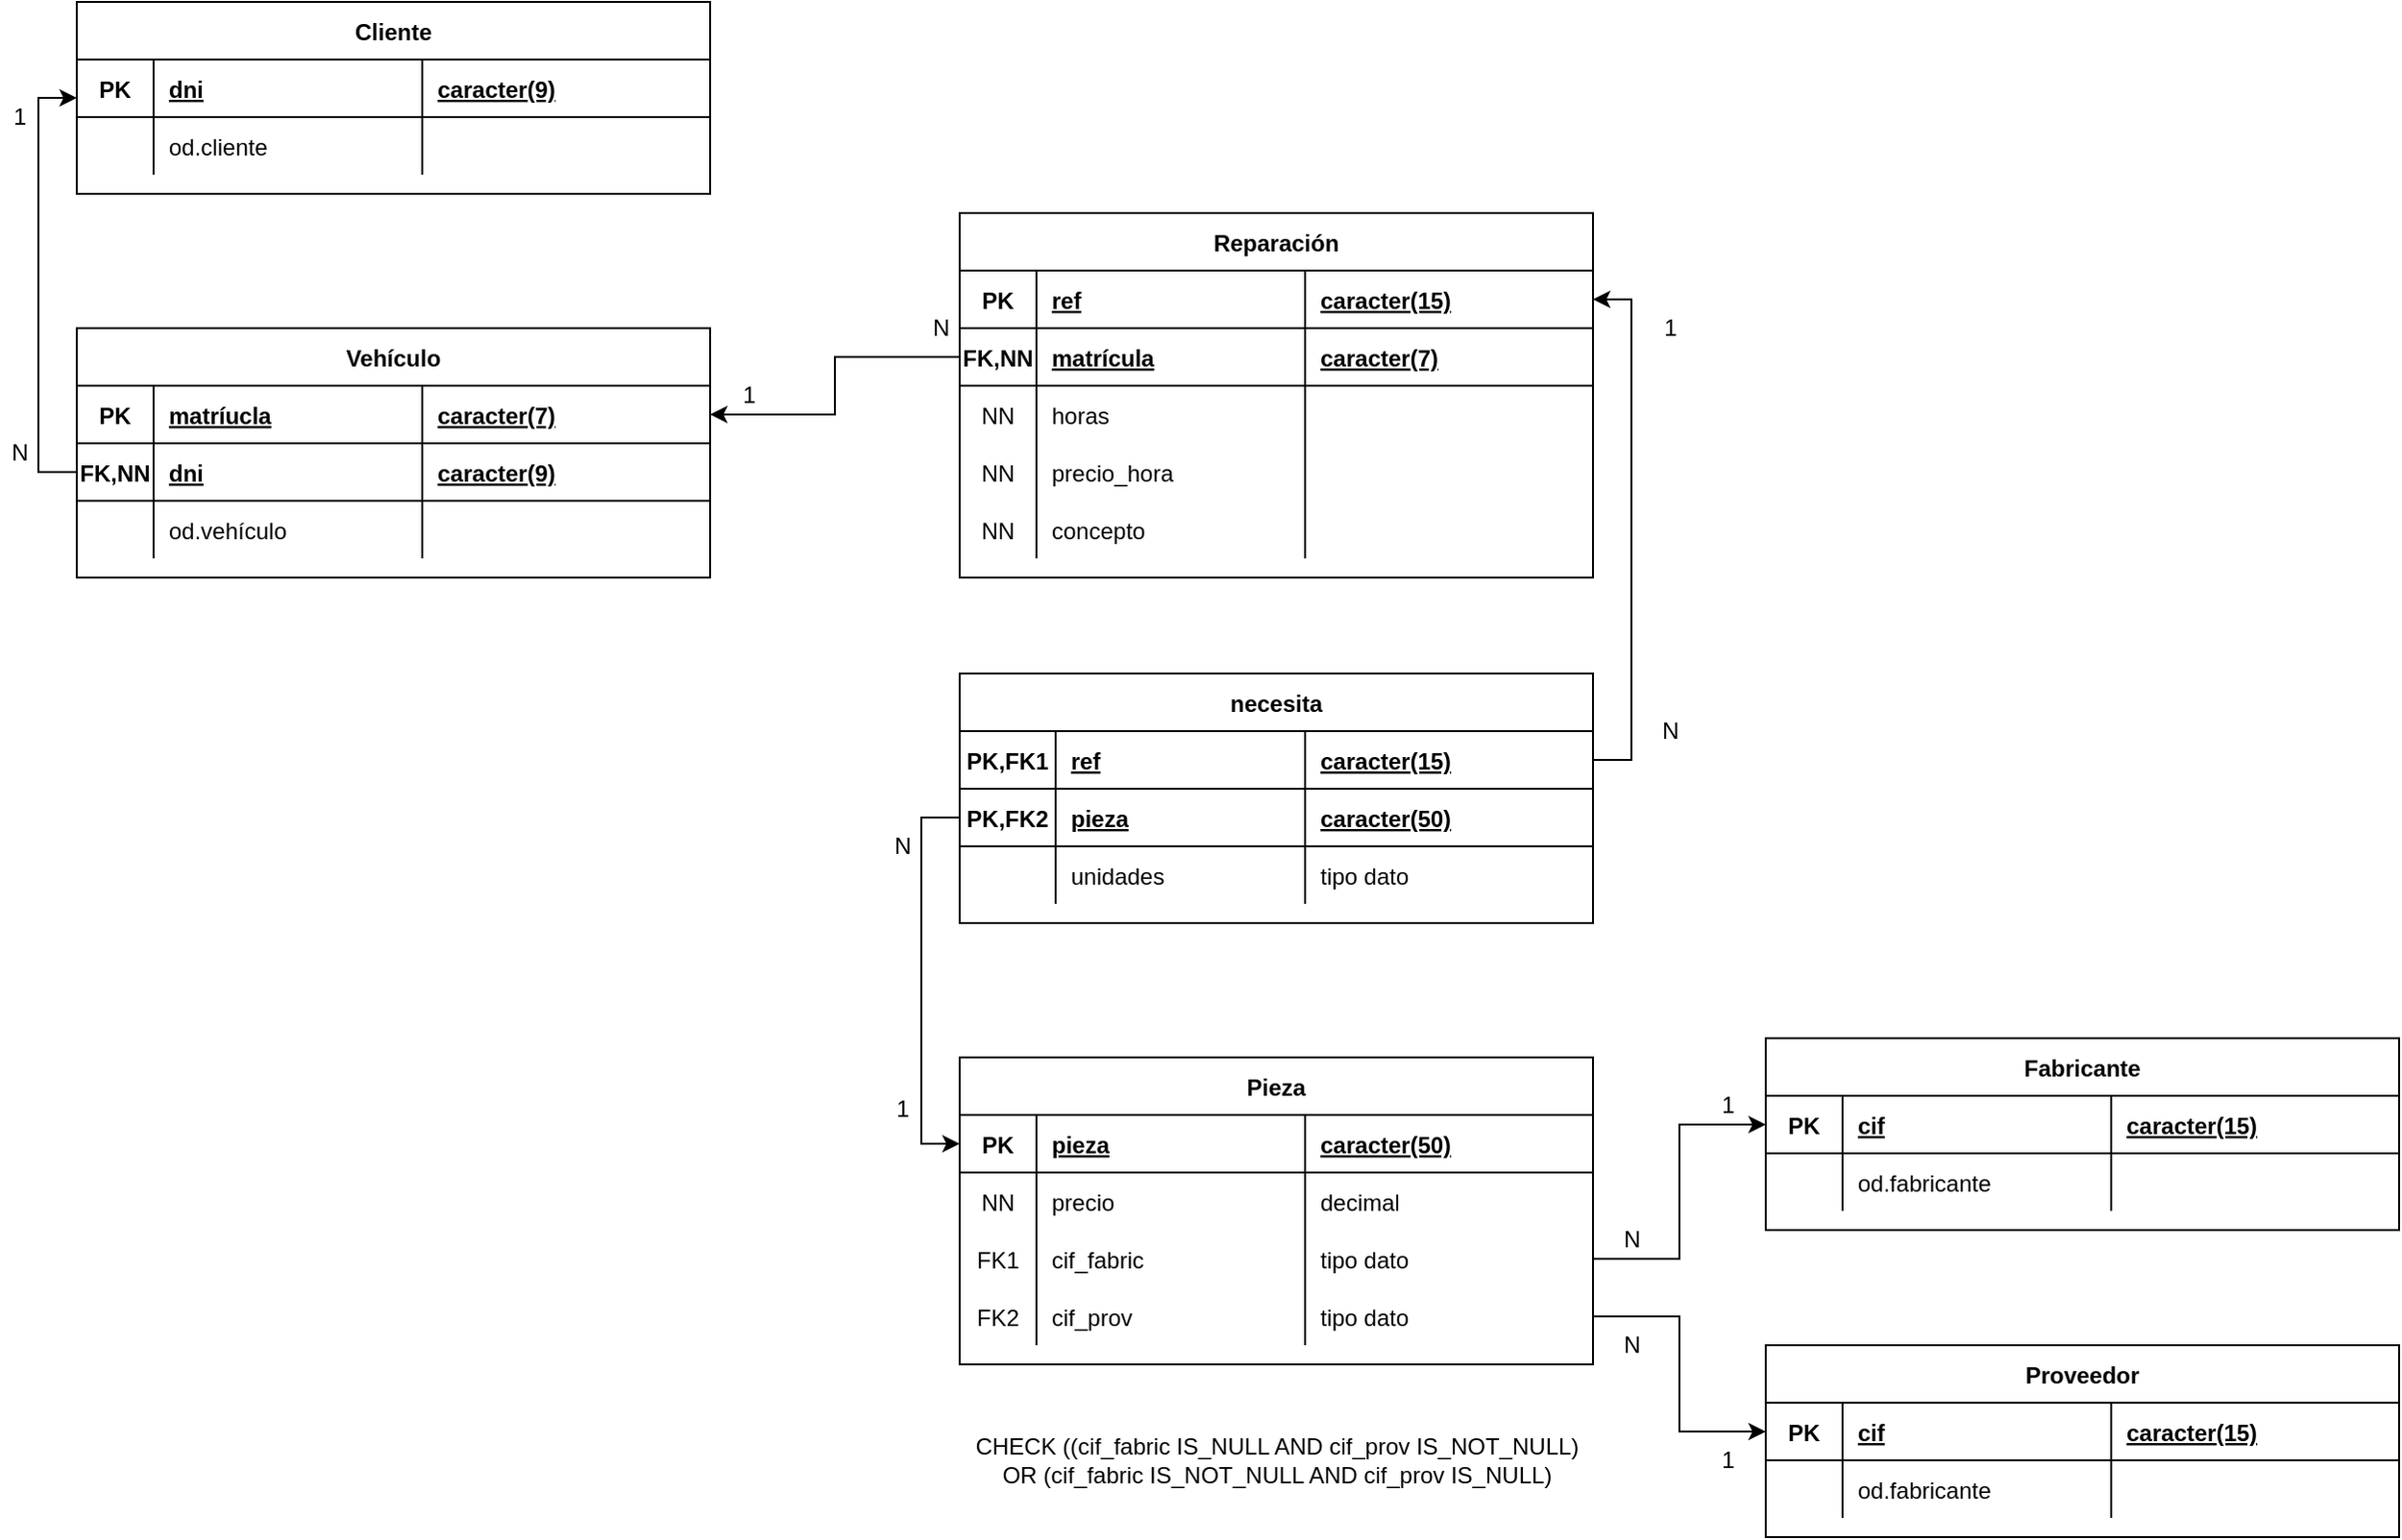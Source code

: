 <mxfile version="15.7.3" type="device"><diagram id="DbjpvmlrUuQ4urzcXfOJ" name="Página-1"><mxGraphModel dx="1022" dy="539" grid="1" gridSize="10" guides="1" tooltips="1" connect="1" arrows="1" fold="1" page="1" pageScale="1" pageWidth="2336" pageHeight="1654" math="0" shadow="0"><root><mxCell id="0"/><mxCell id="1" parent="0"/><mxCell id="TV91ycWDnj1VCjC3kAB8-1" value="Cliente" style="shape=table;startSize=30;container=1;collapsible=1;childLayout=tableLayout;fixedRows=1;rowLines=0;fontStyle=1;align=center;resizeLast=1;" parent="1" vertex="1"><mxGeometry x="70" y="250" width="330" height="100" as="geometry"/></mxCell><mxCell id="TV91ycWDnj1VCjC3kAB8-2" value="" style="shape=partialRectangle;collapsible=0;dropTarget=0;pointerEvents=0;fillColor=none;top=0;left=0;bottom=1;right=0;points=[[0,0.5],[1,0.5]];portConstraint=eastwest;" parent="TV91ycWDnj1VCjC3kAB8-1" vertex="1"><mxGeometry y="30" width="330" height="30" as="geometry"/></mxCell><mxCell id="TV91ycWDnj1VCjC3kAB8-3" value="PK" style="shape=partialRectangle;connectable=0;fillColor=none;top=0;left=0;bottom=0;right=0;fontStyle=1;overflow=hidden;" parent="TV91ycWDnj1VCjC3kAB8-2" vertex="1"><mxGeometry width="40" height="30" as="geometry"><mxRectangle width="40" height="30" as="alternateBounds"/></mxGeometry></mxCell><mxCell id="TV91ycWDnj1VCjC3kAB8-4" value="dni" style="shape=partialRectangle;connectable=0;fillColor=none;top=0;left=0;bottom=0;right=0;align=left;spacingLeft=6;fontStyle=5;overflow=hidden;" parent="TV91ycWDnj1VCjC3kAB8-2" vertex="1"><mxGeometry x="40" width="140" height="30" as="geometry"><mxRectangle width="140" height="30" as="alternateBounds"/></mxGeometry></mxCell><mxCell id="TV91ycWDnj1VCjC3kAB8-14" value="caracter(9)" style="shape=partialRectangle;connectable=0;fillColor=none;top=0;left=0;bottom=0;right=0;align=left;spacingLeft=6;fontStyle=5;overflow=hidden;" parent="TV91ycWDnj1VCjC3kAB8-2" vertex="1"><mxGeometry x="180" width="150" height="30" as="geometry"><mxRectangle width="150" height="30" as="alternateBounds"/></mxGeometry></mxCell><mxCell id="TV91ycWDnj1VCjC3kAB8-31" value="" style="shape=partialRectangle;collapsible=0;dropTarget=0;pointerEvents=0;fillColor=none;top=0;left=0;bottom=0;right=0;points=[[0,0.5],[1,0.5]];portConstraint=eastwest;" parent="TV91ycWDnj1VCjC3kAB8-1" vertex="1"><mxGeometry y="60" width="330" height="30" as="geometry"/></mxCell><mxCell id="TV91ycWDnj1VCjC3kAB8-32" value="" style="shape=partialRectangle;connectable=0;fillColor=none;top=0;left=0;bottom=0;right=0;editable=1;overflow=hidden;" parent="TV91ycWDnj1VCjC3kAB8-31" vertex="1"><mxGeometry width="40" height="30" as="geometry"><mxRectangle width="40" height="30" as="alternateBounds"/></mxGeometry></mxCell><mxCell id="TV91ycWDnj1VCjC3kAB8-33" value="od.cliente" style="shape=partialRectangle;connectable=0;fillColor=none;top=0;left=0;bottom=0;right=0;align=left;spacingLeft=6;overflow=hidden;" parent="TV91ycWDnj1VCjC3kAB8-31" vertex="1"><mxGeometry x="40" width="140" height="30" as="geometry"><mxRectangle width="140" height="30" as="alternateBounds"/></mxGeometry></mxCell><mxCell id="TV91ycWDnj1VCjC3kAB8-34" style="shape=partialRectangle;connectable=0;fillColor=none;top=0;left=0;bottom=0;right=0;align=left;spacingLeft=6;overflow=hidden;" parent="TV91ycWDnj1VCjC3kAB8-31" vertex="1"><mxGeometry x="180" width="150" height="30" as="geometry"><mxRectangle width="150" height="30" as="alternateBounds"/></mxGeometry></mxCell><mxCell id="TV91ycWDnj1VCjC3kAB8-18" value="Vehículo" style="shape=table;startSize=30;container=1;collapsible=1;childLayout=tableLayout;fixedRows=1;rowLines=0;fontStyle=1;align=center;resizeLast=1;" parent="1" vertex="1"><mxGeometry x="70" y="420" width="330" height="130" as="geometry"/></mxCell><mxCell id="TV91ycWDnj1VCjC3kAB8-19" value="" style="shape=partialRectangle;collapsible=0;dropTarget=0;pointerEvents=0;fillColor=none;top=0;left=0;bottom=1;right=0;points=[[0,0.5],[1,0.5]];portConstraint=eastwest;" parent="TV91ycWDnj1VCjC3kAB8-18" vertex="1"><mxGeometry y="30" width="330" height="30" as="geometry"/></mxCell><mxCell id="TV91ycWDnj1VCjC3kAB8-20" value="PK" style="shape=partialRectangle;connectable=0;fillColor=none;top=0;left=0;bottom=0;right=0;fontStyle=1;overflow=hidden;" parent="TV91ycWDnj1VCjC3kAB8-19" vertex="1"><mxGeometry width="40" height="30" as="geometry"><mxRectangle width="40" height="30" as="alternateBounds"/></mxGeometry></mxCell><mxCell id="TV91ycWDnj1VCjC3kAB8-21" value="matríucla" style="shape=partialRectangle;connectable=0;fillColor=none;top=0;left=0;bottom=0;right=0;align=left;spacingLeft=6;fontStyle=5;overflow=hidden;" parent="TV91ycWDnj1VCjC3kAB8-19" vertex="1"><mxGeometry x="40" width="140" height="30" as="geometry"><mxRectangle width="140" height="30" as="alternateBounds"/></mxGeometry></mxCell><mxCell id="TV91ycWDnj1VCjC3kAB8-22" value="caracter(7)" style="shape=partialRectangle;connectable=0;fillColor=none;top=0;left=0;bottom=0;right=0;align=left;spacingLeft=6;fontStyle=5;overflow=hidden;" parent="TV91ycWDnj1VCjC3kAB8-19" vertex="1"><mxGeometry x="180" width="150" height="30" as="geometry"><mxRectangle width="150" height="30" as="alternateBounds"/></mxGeometry></mxCell><mxCell id="TV91ycWDnj1VCjC3kAB8-36" value="" style="shape=partialRectangle;collapsible=0;dropTarget=0;pointerEvents=0;fillColor=none;top=0;left=0;bottom=1;right=0;points=[[0,0.5],[1,0.5]];portConstraint=eastwest;" parent="TV91ycWDnj1VCjC3kAB8-18" vertex="1"><mxGeometry y="60" width="330" height="30" as="geometry"/></mxCell><mxCell id="TV91ycWDnj1VCjC3kAB8-37" value="FK,NN" style="shape=partialRectangle;connectable=0;fillColor=none;top=0;left=0;bottom=0;right=0;fontStyle=1;overflow=hidden;" parent="TV91ycWDnj1VCjC3kAB8-36" vertex="1"><mxGeometry width="40" height="30" as="geometry"><mxRectangle width="40" height="30" as="alternateBounds"/></mxGeometry></mxCell><mxCell id="TV91ycWDnj1VCjC3kAB8-38" value="dni" style="shape=partialRectangle;connectable=0;fillColor=none;top=0;left=0;bottom=0;right=0;align=left;spacingLeft=6;fontStyle=5;overflow=hidden;" parent="TV91ycWDnj1VCjC3kAB8-36" vertex="1"><mxGeometry x="40" width="140" height="30" as="geometry"><mxRectangle width="140" height="30" as="alternateBounds"/></mxGeometry></mxCell><mxCell id="TV91ycWDnj1VCjC3kAB8-39" value="caracter(9)" style="shape=partialRectangle;connectable=0;fillColor=none;top=0;left=0;bottom=0;right=0;align=left;spacingLeft=6;fontStyle=5;overflow=hidden;" parent="TV91ycWDnj1VCjC3kAB8-36" vertex="1"><mxGeometry x="180" width="150" height="30" as="geometry"><mxRectangle width="150" height="30" as="alternateBounds"/></mxGeometry></mxCell><mxCell id="TV91ycWDnj1VCjC3kAB8-23" value="" style="shape=partialRectangle;collapsible=0;dropTarget=0;pointerEvents=0;fillColor=none;top=0;left=0;bottom=0;right=0;points=[[0,0.5],[1,0.5]];portConstraint=eastwest;" parent="TV91ycWDnj1VCjC3kAB8-18" vertex="1"><mxGeometry y="90" width="330" height="30" as="geometry"/></mxCell><mxCell id="TV91ycWDnj1VCjC3kAB8-24" value="" style="shape=partialRectangle;connectable=0;fillColor=none;top=0;left=0;bottom=0;right=0;editable=1;overflow=hidden;" parent="TV91ycWDnj1VCjC3kAB8-23" vertex="1"><mxGeometry width="40" height="30" as="geometry"><mxRectangle width="40" height="30" as="alternateBounds"/></mxGeometry></mxCell><mxCell id="TV91ycWDnj1VCjC3kAB8-25" value="od.vehículo" style="shape=partialRectangle;connectable=0;fillColor=none;top=0;left=0;bottom=0;right=0;align=left;spacingLeft=6;overflow=hidden;" parent="TV91ycWDnj1VCjC3kAB8-23" vertex="1"><mxGeometry x="40" width="140" height="30" as="geometry"><mxRectangle width="140" height="30" as="alternateBounds"/></mxGeometry></mxCell><mxCell id="TV91ycWDnj1VCjC3kAB8-26" style="shape=partialRectangle;connectable=0;fillColor=none;top=0;left=0;bottom=0;right=0;align=left;spacingLeft=6;overflow=hidden;" parent="TV91ycWDnj1VCjC3kAB8-23" vertex="1"><mxGeometry x="180" width="150" height="30" as="geometry"><mxRectangle width="150" height="30" as="alternateBounds"/></mxGeometry></mxCell><mxCell id="TV91ycWDnj1VCjC3kAB8-42" value="N" style="text;html=1;align=center;verticalAlign=middle;resizable=0;points=[];autosize=1;strokeColor=none;fillColor=none;" parent="1" vertex="1"><mxGeometry x="30" y="475" width="20" height="20" as="geometry"/></mxCell><mxCell id="TV91ycWDnj1VCjC3kAB8-43" value="Reparación" style="shape=table;startSize=30;container=1;collapsible=1;childLayout=tableLayout;fixedRows=1;rowLines=0;fontStyle=1;align=center;resizeLast=1;" parent="1" vertex="1"><mxGeometry x="530" y="360" width="330" height="190" as="geometry"/></mxCell><mxCell id="TV91ycWDnj1VCjC3kAB8-44" value="" style="shape=partialRectangle;collapsible=0;dropTarget=0;pointerEvents=0;fillColor=none;top=0;left=0;bottom=1;right=0;points=[[0,0.5],[1,0.5]];portConstraint=eastwest;" parent="TV91ycWDnj1VCjC3kAB8-43" vertex="1"><mxGeometry y="30" width="330" height="30" as="geometry"/></mxCell><mxCell id="TV91ycWDnj1VCjC3kAB8-45" value="PK" style="shape=partialRectangle;connectable=0;fillColor=none;top=0;left=0;bottom=0;right=0;fontStyle=1;overflow=hidden;" parent="TV91ycWDnj1VCjC3kAB8-44" vertex="1"><mxGeometry width="40" height="30" as="geometry"><mxRectangle width="40" height="30" as="alternateBounds"/></mxGeometry></mxCell><mxCell id="TV91ycWDnj1VCjC3kAB8-46" value="ref" style="shape=partialRectangle;connectable=0;fillColor=none;top=0;left=0;bottom=0;right=0;align=left;spacingLeft=6;fontStyle=5;overflow=hidden;" parent="TV91ycWDnj1VCjC3kAB8-44" vertex="1"><mxGeometry x="40" width="140" height="30" as="geometry"><mxRectangle width="140" height="30" as="alternateBounds"/></mxGeometry></mxCell><mxCell id="TV91ycWDnj1VCjC3kAB8-47" value="caracter(15)" style="shape=partialRectangle;connectable=0;fillColor=none;top=0;left=0;bottom=0;right=0;align=left;spacingLeft=6;fontStyle=5;overflow=hidden;" parent="TV91ycWDnj1VCjC3kAB8-44" vertex="1"><mxGeometry x="180" width="150" height="30" as="geometry"><mxRectangle width="150" height="30" as="alternateBounds"/></mxGeometry></mxCell><mxCell id="TV91ycWDnj1VCjC3kAB8-64" value="" style="shape=partialRectangle;collapsible=0;dropTarget=0;pointerEvents=0;fillColor=none;top=0;left=0;bottom=1;right=0;points=[[0,0.5],[1,0.5]];portConstraint=eastwest;" parent="TV91ycWDnj1VCjC3kAB8-43" vertex="1"><mxGeometry y="60" width="330" height="30" as="geometry"/></mxCell><mxCell id="TV91ycWDnj1VCjC3kAB8-65" value="FK,NN" style="shape=partialRectangle;connectable=0;fillColor=none;top=0;left=0;bottom=0;right=0;fontStyle=1;overflow=hidden;" parent="TV91ycWDnj1VCjC3kAB8-64" vertex="1"><mxGeometry width="40" height="30" as="geometry"><mxRectangle width="40" height="30" as="alternateBounds"/></mxGeometry></mxCell><mxCell id="TV91ycWDnj1VCjC3kAB8-66" value="matrícula" style="shape=partialRectangle;connectable=0;fillColor=none;top=0;left=0;bottom=0;right=0;align=left;spacingLeft=6;fontStyle=5;overflow=hidden;" parent="TV91ycWDnj1VCjC3kAB8-64" vertex="1"><mxGeometry x="40" width="140" height="30" as="geometry"><mxRectangle width="140" height="30" as="alternateBounds"/></mxGeometry></mxCell><mxCell id="TV91ycWDnj1VCjC3kAB8-67" value="caracter(7)" style="shape=partialRectangle;connectable=0;fillColor=none;top=0;left=0;bottom=0;right=0;align=left;spacingLeft=6;fontStyle=5;overflow=hidden;" parent="TV91ycWDnj1VCjC3kAB8-64" vertex="1"><mxGeometry x="180" width="150" height="30" as="geometry"><mxRectangle width="150" height="30" as="alternateBounds"/></mxGeometry></mxCell><mxCell id="TV91ycWDnj1VCjC3kAB8-60" value="" style="shape=partialRectangle;collapsible=0;dropTarget=0;pointerEvents=0;fillColor=none;top=0;left=0;bottom=0;right=0;points=[[0,0.5],[1,0.5]];portConstraint=eastwest;" parent="TV91ycWDnj1VCjC3kAB8-43" vertex="1"><mxGeometry y="90" width="330" height="30" as="geometry"/></mxCell><mxCell id="TV91ycWDnj1VCjC3kAB8-61" value="NN" style="shape=partialRectangle;connectable=0;fillColor=none;top=0;left=0;bottom=0;right=0;editable=1;overflow=hidden;" parent="TV91ycWDnj1VCjC3kAB8-60" vertex="1"><mxGeometry width="40" height="30" as="geometry"><mxRectangle width="40" height="30" as="alternateBounds"/></mxGeometry></mxCell><mxCell id="TV91ycWDnj1VCjC3kAB8-62" value="horas" style="shape=partialRectangle;connectable=0;fillColor=none;top=0;left=0;bottom=0;right=0;align=left;spacingLeft=6;overflow=hidden;" parent="TV91ycWDnj1VCjC3kAB8-60" vertex="1"><mxGeometry x="40" width="140" height="30" as="geometry"><mxRectangle width="140" height="30" as="alternateBounds"/></mxGeometry></mxCell><mxCell id="TV91ycWDnj1VCjC3kAB8-63" style="shape=partialRectangle;connectable=0;fillColor=none;top=0;left=0;bottom=0;right=0;align=left;spacingLeft=6;overflow=hidden;" parent="TV91ycWDnj1VCjC3kAB8-60" vertex="1"><mxGeometry x="180" width="150" height="30" as="geometry"><mxRectangle width="150" height="30" as="alternateBounds"/></mxGeometry></mxCell><mxCell id="TV91ycWDnj1VCjC3kAB8-56" value="" style="shape=partialRectangle;collapsible=0;dropTarget=0;pointerEvents=0;fillColor=none;top=0;left=0;bottom=0;right=0;points=[[0,0.5],[1,0.5]];portConstraint=eastwest;" parent="TV91ycWDnj1VCjC3kAB8-43" vertex="1"><mxGeometry y="120" width="330" height="30" as="geometry"/></mxCell><mxCell id="TV91ycWDnj1VCjC3kAB8-57" value="NN" style="shape=partialRectangle;connectable=0;fillColor=none;top=0;left=0;bottom=0;right=0;editable=1;overflow=hidden;" parent="TV91ycWDnj1VCjC3kAB8-56" vertex="1"><mxGeometry width="40" height="30" as="geometry"><mxRectangle width="40" height="30" as="alternateBounds"/></mxGeometry></mxCell><mxCell id="TV91ycWDnj1VCjC3kAB8-58" value="precio_hora" style="shape=partialRectangle;connectable=0;fillColor=none;top=0;left=0;bottom=0;right=0;align=left;spacingLeft=6;overflow=hidden;" parent="TV91ycWDnj1VCjC3kAB8-56" vertex="1"><mxGeometry x="40" width="140" height="30" as="geometry"><mxRectangle width="140" height="30" as="alternateBounds"/></mxGeometry></mxCell><mxCell id="TV91ycWDnj1VCjC3kAB8-59" style="shape=partialRectangle;connectable=0;fillColor=none;top=0;left=0;bottom=0;right=0;align=left;spacingLeft=6;overflow=hidden;" parent="TV91ycWDnj1VCjC3kAB8-56" vertex="1"><mxGeometry x="180" width="150" height="30" as="geometry"><mxRectangle width="150" height="30" as="alternateBounds"/></mxGeometry></mxCell><mxCell id="TV91ycWDnj1VCjC3kAB8-52" value="" style="shape=partialRectangle;collapsible=0;dropTarget=0;pointerEvents=0;fillColor=none;top=0;left=0;bottom=0;right=0;points=[[0,0.5],[1,0.5]];portConstraint=eastwest;" parent="TV91ycWDnj1VCjC3kAB8-43" vertex="1"><mxGeometry y="150" width="330" height="30" as="geometry"/></mxCell><mxCell id="TV91ycWDnj1VCjC3kAB8-53" value="NN" style="shape=partialRectangle;connectable=0;fillColor=none;top=0;left=0;bottom=0;right=0;editable=1;overflow=hidden;" parent="TV91ycWDnj1VCjC3kAB8-52" vertex="1"><mxGeometry width="40" height="30" as="geometry"><mxRectangle width="40" height="30" as="alternateBounds"/></mxGeometry></mxCell><mxCell id="TV91ycWDnj1VCjC3kAB8-54" value="concepto" style="shape=partialRectangle;connectable=0;fillColor=none;top=0;left=0;bottom=0;right=0;align=left;spacingLeft=6;overflow=hidden;" parent="TV91ycWDnj1VCjC3kAB8-52" vertex="1"><mxGeometry x="40" width="140" height="30" as="geometry"><mxRectangle width="140" height="30" as="alternateBounds"/></mxGeometry></mxCell><mxCell id="TV91ycWDnj1VCjC3kAB8-55" style="shape=partialRectangle;connectable=0;fillColor=none;top=0;left=0;bottom=0;right=0;align=left;spacingLeft=6;overflow=hidden;" parent="TV91ycWDnj1VCjC3kAB8-52" vertex="1"><mxGeometry x="180" width="150" height="30" as="geometry"><mxRectangle width="150" height="30" as="alternateBounds"/></mxGeometry></mxCell><mxCell id="TV91ycWDnj1VCjC3kAB8-68" style="edgeStyle=orthogonalEdgeStyle;rounded=0;orthogonalLoop=1;jettySize=auto;html=1;exitX=0;exitY=0.5;exitDx=0;exitDy=0;entryX=1;entryY=0.5;entryDx=0;entryDy=0;" parent="1" source="TV91ycWDnj1VCjC3kAB8-64" target="TV91ycWDnj1VCjC3kAB8-19" edge="1"><mxGeometry relative="1" as="geometry"/></mxCell><mxCell id="TV91ycWDnj1VCjC3kAB8-69" value="necesita" style="shape=table;startSize=30;container=1;collapsible=1;childLayout=tableLayout;fixedRows=1;rowLines=0;fontStyle=1;align=center;resizeLast=1;" parent="1" vertex="1"><mxGeometry x="530" y="600" width="330" height="130" as="geometry"/></mxCell><mxCell id="TV91ycWDnj1VCjC3kAB8-70" value="" style="shape=partialRectangle;collapsible=0;dropTarget=0;pointerEvents=0;fillColor=none;top=0;left=0;bottom=1;right=0;points=[[0,0.5],[1,0.5]];portConstraint=eastwest;" parent="TV91ycWDnj1VCjC3kAB8-69" vertex="1"><mxGeometry y="30" width="330" height="30" as="geometry"/></mxCell><mxCell id="TV91ycWDnj1VCjC3kAB8-71" value="PK,FK1" style="shape=partialRectangle;connectable=0;fillColor=none;top=0;left=0;bottom=0;right=0;fontStyle=1;overflow=hidden;" parent="TV91ycWDnj1VCjC3kAB8-70" vertex="1"><mxGeometry width="50" height="30" as="geometry"><mxRectangle width="50" height="30" as="alternateBounds"/></mxGeometry></mxCell><mxCell id="TV91ycWDnj1VCjC3kAB8-72" value="ref" style="shape=partialRectangle;connectable=0;fillColor=none;top=0;left=0;bottom=0;right=0;align=left;spacingLeft=6;fontStyle=5;overflow=hidden;" parent="TV91ycWDnj1VCjC3kAB8-70" vertex="1"><mxGeometry x="50" width="130" height="30" as="geometry"><mxRectangle width="130" height="30" as="alternateBounds"/></mxGeometry></mxCell><mxCell id="TV91ycWDnj1VCjC3kAB8-73" value="caracter(15)" style="shape=partialRectangle;connectable=0;fillColor=none;top=0;left=0;bottom=0;right=0;align=left;spacingLeft=6;fontStyle=5;overflow=hidden;" parent="TV91ycWDnj1VCjC3kAB8-70" vertex="1"><mxGeometry x="180" width="150" height="30" as="geometry"><mxRectangle width="150" height="30" as="alternateBounds"/></mxGeometry></mxCell><mxCell id="TV91ycWDnj1VCjC3kAB8-74" value="" style="shape=partialRectangle;collapsible=0;dropTarget=0;pointerEvents=0;fillColor=none;top=0;left=0;bottom=1;right=0;points=[[0,0.5],[1,0.5]];portConstraint=eastwest;" parent="TV91ycWDnj1VCjC3kAB8-69" vertex="1"><mxGeometry y="60" width="330" height="30" as="geometry"/></mxCell><mxCell id="TV91ycWDnj1VCjC3kAB8-75" value="PK,FK2" style="shape=partialRectangle;connectable=0;fillColor=none;top=0;left=0;bottom=0;right=0;fontStyle=1;overflow=hidden;" parent="TV91ycWDnj1VCjC3kAB8-74" vertex="1"><mxGeometry width="50" height="30" as="geometry"><mxRectangle width="50" height="30" as="alternateBounds"/></mxGeometry></mxCell><mxCell id="TV91ycWDnj1VCjC3kAB8-76" value="pieza" style="shape=partialRectangle;connectable=0;fillColor=none;top=0;left=0;bottom=0;right=0;align=left;spacingLeft=6;fontStyle=5;overflow=hidden;" parent="TV91ycWDnj1VCjC3kAB8-74" vertex="1"><mxGeometry x="50" width="130" height="30" as="geometry"><mxRectangle width="130" height="30" as="alternateBounds"/></mxGeometry></mxCell><mxCell id="TV91ycWDnj1VCjC3kAB8-77" value="caracter(50)" style="shape=partialRectangle;connectable=0;fillColor=none;top=0;left=0;bottom=0;right=0;align=left;spacingLeft=6;fontStyle=5;overflow=hidden;" parent="TV91ycWDnj1VCjC3kAB8-74" vertex="1"><mxGeometry x="180" width="150" height="30" as="geometry"><mxRectangle width="150" height="30" as="alternateBounds"/></mxGeometry></mxCell><mxCell id="TV91ycWDnj1VCjC3kAB8-78" value="" style="shape=partialRectangle;collapsible=0;dropTarget=0;pointerEvents=0;fillColor=none;top=0;left=0;bottom=0;right=0;points=[[0,0.5],[1,0.5]];portConstraint=eastwest;" parent="TV91ycWDnj1VCjC3kAB8-69" vertex="1"><mxGeometry y="90" width="330" height="30" as="geometry"/></mxCell><mxCell id="TV91ycWDnj1VCjC3kAB8-79" value="" style="shape=partialRectangle;connectable=0;fillColor=none;top=0;left=0;bottom=0;right=0;editable=1;overflow=hidden;" parent="TV91ycWDnj1VCjC3kAB8-78" vertex="1"><mxGeometry width="50" height="30" as="geometry"><mxRectangle width="50" height="30" as="alternateBounds"/></mxGeometry></mxCell><mxCell id="TV91ycWDnj1VCjC3kAB8-80" value="unidades" style="shape=partialRectangle;connectable=0;fillColor=none;top=0;left=0;bottom=0;right=0;align=left;spacingLeft=6;overflow=hidden;" parent="TV91ycWDnj1VCjC3kAB8-78" vertex="1"><mxGeometry x="50" width="130" height="30" as="geometry"><mxRectangle width="130" height="30" as="alternateBounds"/></mxGeometry></mxCell><mxCell id="TV91ycWDnj1VCjC3kAB8-81" value="tipo dato" style="shape=partialRectangle;connectable=0;fillColor=none;top=0;left=0;bottom=0;right=0;align=left;spacingLeft=6;overflow=hidden;" parent="TV91ycWDnj1VCjC3kAB8-78" vertex="1"><mxGeometry x="180" width="150" height="30" as="geometry"><mxRectangle width="150" height="30" as="alternateBounds"/></mxGeometry></mxCell><mxCell id="TV91ycWDnj1VCjC3kAB8-90" value="Pieza" style="shape=table;startSize=30;container=1;collapsible=1;childLayout=tableLayout;fixedRows=1;rowLines=0;fontStyle=1;align=center;resizeLast=1;" parent="1" vertex="1"><mxGeometry x="530" y="800" width="330" height="160" as="geometry"/></mxCell><mxCell id="TV91ycWDnj1VCjC3kAB8-91" value="" style="shape=partialRectangle;collapsible=0;dropTarget=0;pointerEvents=0;fillColor=none;top=0;left=0;bottom=1;right=0;points=[[0,0.5],[1,0.5]];portConstraint=eastwest;" parent="TV91ycWDnj1VCjC3kAB8-90" vertex="1"><mxGeometry y="30" width="330" height="30" as="geometry"/></mxCell><mxCell id="TV91ycWDnj1VCjC3kAB8-92" value="PK" style="shape=partialRectangle;connectable=0;fillColor=none;top=0;left=0;bottom=0;right=0;fontStyle=1;overflow=hidden;" parent="TV91ycWDnj1VCjC3kAB8-91" vertex="1"><mxGeometry width="40" height="30" as="geometry"><mxRectangle width="40" height="30" as="alternateBounds"/></mxGeometry></mxCell><mxCell id="TV91ycWDnj1VCjC3kAB8-93" value="pieza" style="shape=partialRectangle;connectable=0;fillColor=none;top=0;left=0;bottom=0;right=0;align=left;spacingLeft=6;fontStyle=5;overflow=hidden;" parent="TV91ycWDnj1VCjC3kAB8-91" vertex="1"><mxGeometry x="40" width="140" height="30" as="geometry"><mxRectangle width="140" height="30" as="alternateBounds"/></mxGeometry></mxCell><mxCell id="TV91ycWDnj1VCjC3kAB8-94" value="caracter(50)" style="shape=partialRectangle;connectable=0;fillColor=none;top=0;left=0;bottom=0;right=0;align=left;spacingLeft=6;fontStyle=5;overflow=hidden;" parent="TV91ycWDnj1VCjC3kAB8-91" vertex="1"><mxGeometry x="180" width="150" height="30" as="geometry"><mxRectangle width="150" height="30" as="alternateBounds"/></mxGeometry></mxCell><mxCell id="TV91ycWDnj1VCjC3kAB8-95" value="" style="shape=partialRectangle;collapsible=0;dropTarget=0;pointerEvents=0;fillColor=none;top=0;left=0;bottom=0;right=0;points=[[0,0.5],[1,0.5]];portConstraint=eastwest;" parent="TV91ycWDnj1VCjC3kAB8-90" vertex="1"><mxGeometry y="60" width="330" height="30" as="geometry"/></mxCell><mxCell id="TV91ycWDnj1VCjC3kAB8-96" value="NN" style="shape=partialRectangle;connectable=0;fillColor=none;top=0;left=0;bottom=0;right=0;editable=1;overflow=hidden;" parent="TV91ycWDnj1VCjC3kAB8-95" vertex="1"><mxGeometry width="40" height="30" as="geometry"><mxRectangle width="40" height="30" as="alternateBounds"/></mxGeometry></mxCell><mxCell id="TV91ycWDnj1VCjC3kAB8-97" value="precio" style="shape=partialRectangle;connectable=0;fillColor=none;top=0;left=0;bottom=0;right=0;align=left;spacingLeft=6;overflow=hidden;" parent="TV91ycWDnj1VCjC3kAB8-95" vertex="1"><mxGeometry x="40" width="140" height="30" as="geometry"><mxRectangle width="140" height="30" as="alternateBounds"/></mxGeometry></mxCell><mxCell id="TV91ycWDnj1VCjC3kAB8-98" value="decimal" style="shape=partialRectangle;connectable=0;fillColor=none;top=0;left=0;bottom=0;right=0;align=left;spacingLeft=6;overflow=hidden;" parent="TV91ycWDnj1VCjC3kAB8-95" vertex="1"><mxGeometry x="180" width="150" height="30" as="geometry"><mxRectangle width="150" height="30" as="alternateBounds"/></mxGeometry></mxCell><mxCell id="TV91ycWDnj1VCjC3kAB8-99" value="" style="shape=partialRectangle;collapsible=0;dropTarget=0;pointerEvents=0;fillColor=none;top=0;left=0;bottom=0;right=0;points=[[0,0.5],[1,0.5]];portConstraint=eastwest;" parent="TV91ycWDnj1VCjC3kAB8-90" vertex="1"><mxGeometry y="90" width="330" height="30" as="geometry"/></mxCell><mxCell id="TV91ycWDnj1VCjC3kAB8-100" value="FK1" style="shape=partialRectangle;connectable=0;fillColor=none;top=0;left=0;bottom=0;right=0;editable=1;overflow=hidden;" parent="TV91ycWDnj1VCjC3kAB8-99" vertex="1"><mxGeometry width="40" height="30" as="geometry"><mxRectangle width="40" height="30" as="alternateBounds"/></mxGeometry></mxCell><mxCell id="TV91ycWDnj1VCjC3kAB8-101" value="cif_fabric" style="shape=partialRectangle;connectable=0;fillColor=none;top=0;left=0;bottom=0;right=0;align=left;spacingLeft=6;overflow=hidden;" parent="TV91ycWDnj1VCjC3kAB8-99" vertex="1"><mxGeometry x="40" width="140" height="30" as="geometry"><mxRectangle width="140" height="30" as="alternateBounds"/></mxGeometry></mxCell><mxCell id="TV91ycWDnj1VCjC3kAB8-102" value="tipo dato" style="shape=partialRectangle;connectable=0;fillColor=none;top=0;left=0;bottom=0;right=0;align=left;spacingLeft=6;overflow=hidden;" parent="TV91ycWDnj1VCjC3kAB8-99" vertex="1"><mxGeometry x="180" width="150" height="30" as="geometry"><mxRectangle width="150" height="30" as="alternateBounds"/></mxGeometry></mxCell><mxCell id="TV91ycWDnj1VCjC3kAB8-103" value="" style="shape=partialRectangle;collapsible=0;dropTarget=0;pointerEvents=0;fillColor=none;top=0;left=0;bottom=0;right=0;points=[[0,0.5],[1,0.5]];portConstraint=eastwest;" parent="TV91ycWDnj1VCjC3kAB8-90" vertex="1"><mxGeometry y="120" width="330" height="30" as="geometry"/></mxCell><mxCell id="TV91ycWDnj1VCjC3kAB8-104" value="FK2" style="shape=partialRectangle;connectable=0;fillColor=none;top=0;left=0;bottom=0;right=0;editable=1;overflow=hidden;" parent="TV91ycWDnj1VCjC3kAB8-103" vertex="1"><mxGeometry width="40" height="30" as="geometry"><mxRectangle width="40" height="30" as="alternateBounds"/></mxGeometry></mxCell><mxCell id="TV91ycWDnj1VCjC3kAB8-105" value="cif_prov" style="shape=partialRectangle;connectable=0;fillColor=none;top=0;left=0;bottom=0;right=0;align=left;spacingLeft=6;overflow=hidden;" parent="TV91ycWDnj1VCjC3kAB8-103" vertex="1"><mxGeometry x="40" width="140" height="30" as="geometry"><mxRectangle width="140" height="30" as="alternateBounds"/></mxGeometry></mxCell><mxCell id="TV91ycWDnj1VCjC3kAB8-106" value="tipo dato" style="shape=partialRectangle;connectable=0;fillColor=none;top=0;left=0;bottom=0;right=0;align=left;spacingLeft=6;overflow=hidden;" parent="TV91ycWDnj1VCjC3kAB8-103" vertex="1"><mxGeometry x="180" width="150" height="30" as="geometry"><mxRectangle width="150" height="30" as="alternateBounds"/></mxGeometry></mxCell><mxCell id="TV91ycWDnj1VCjC3kAB8-107" value="1" style="text;html=1;align=center;verticalAlign=middle;resizable=0;points=[];autosize=1;strokeColor=none;fillColor=none;" parent="1" vertex="1"><mxGeometry x="410" y="445" width="20" height="20" as="geometry"/></mxCell><mxCell id="TV91ycWDnj1VCjC3kAB8-108" value="N" style="text;html=1;align=center;verticalAlign=middle;resizable=0;points=[];autosize=1;strokeColor=none;fillColor=none;" parent="1" vertex="1"><mxGeometry x="510" y="410" width="20" height="20" as="geometry"/></mxCell><mxCell id="TV91ycWDnj1VCjC3kAB8-109" value="Fabricante" style="shape=table;startSize=30;container=1;collapsible=1;childLayout=tableLayout;fixedRows=1;rowLines=0;fontStyle=1;align=center;resizeLast=1;" parent="1" vertex="1"><mxGeometry x="950" y="790" width="330" height="100" as="geometry"/></mxCell><mxCell id="TV91ycWDnj1VCjC3kAB8-110" value="" style="shape=partialRectangle;collapsible=0;dropTarget=0;pointerEvents=0;fillColor=none;top=0;left=0;bottom=1;right=0;points=[[0,0.5],[1,0.5]];portConstraint=eastwest;" parent="TV91ycWDnj1VCjC3kAB8-109" vertex="1"><mxGeometry y="30" width="330" height="30" as="geometry"/></mxCell><mxCell id="TV91ycWDnj1VCjC3kAB8-111" value="PK" style="shape=partialRectangle;connectable=0;fillColor=none;top=0;left=0;bottom=0;right=0;fontStyle=1;overflow=hidden;" parent="TV91ycWDnj1VCjC3kAB8-110" vertex="1"><mxGeometry width="40" height="30" as="geometry"><mxRectangle width="40" height="30" as="alternateBounds"/></mxGeometry></mxCell><mxCell id="TV91ycWDnj1VCjC3kAB8-112" value="cif" style="shape=partialRectangle;connectable=0;fillColor=none;top=0;left=0;bottom=0;right=0;align=left;spacingLeft=6;fontStyle=5;overflow=hidden;" parent="TV91ycWDnj1VCjC3kAB8-110" vertex="1"><mxGeometry x="40" width="140" height="30" as="geometry"><mxRectangle width="140" height="30" as="alternateBounds"/></mxGeometry></mxCell><mxCell id="TV91ycWDnj1VCjC3kAB8-113" value="caracter(15)" style="shape=partialRectangle;connectable=0;fillColor=none;top=0;left=0;bottom=0;right=0;align=left;spacingLeft=6;fontStyle=5;overflow=hidden;" parent="TV91ycWDnj1VCjC3kAB8-110" vertex="1"><mxGeometry x="180" width="150" height="30" as="geometry"><mxRectangle width="150" height="30" as="alternateBounds"/></mxGeometry></mxCell><mxCell id="TV91ycWDnj1VCjC3kAB8-114" value="" style="shape=partialRectangle;collapsible=0;dropTarget=0;pointerEvents=0;fillColor=none;top=0;left=0;bottom=0;right=0;points=[[0,0.5],[1,0.5]];portConstraint=eastwest;" parent="TV91ycWDnj1VCjC3kAB8-109" vertex="1"><mxGeometry y="60" width="330" height="30" as="geometry"/></mxCell><mxCell id="TV91ycWDnj1VCjC3kAB8-115" value="" style="shape=partialRectangle;connectable=0;fillColor=none;top=0;left=0;bottom=0;right=0;editable=1;overflow=hidden;" parent="TV91ycWDnj1VCjC3kAB8-114" vertex="1"><mxGeometry width="40" height="30" as="geometry"><mxRectangle width="40" height="30" as="alternateBounds"/></mxGeometry></mxCell><mxCell id="TV91ycWDnj1VCjC3kAB8-116" value="od.fabricante" style="shape=partialRectangle;connectable=0;fillColor=none;top=0;left=0;bottom=0;right=0;align=left;spacingLeft=6;overflow=hidden;" parent="TV91ycWDnj1VCjC3kAB8-114" vertex="1"><mxGeometry x="40" width="140" height="30" as="geometry"><mxRectangle width="140" height="30" as="alternateBounds"/></mxGeometry></mxCell><mxCell id="TV91ycWDnj1VCjC3kAB8-117" style="shape=partialRectangle;connectable=0;fillColor=none;top=0;left=0;bottom=0;right=0;align=left;spacingLeft=6;overflow=hidden;" parent="TV91ycWDnj1VCjC3kAB8-114" vertex="1"><mxGeometry x="180" width="150" height="30" as="geometry"><mxRectangle width="150" height="30" as="alternateBounds"/></mxGeometry></mxCell><mxCell id="TV91ycWDnj1VCjC3kAB8-118" value="Proveedor" style="shape=table;startSize=30;container=1;collapsible=1;childLayout=tableLayout;fixedRows=1;rowLines=0;fontStyle=1;align=center;resizeLast=1;" parent="1" vertex="1"><mxGeometry x="950" y="950" width="330" height="100" as="geometry"/></mxCell><mxCell id="TV91ycWDnj1VCjC3kAB8-119" value="" style="shape=partialRectangle;collapsible=0;dropTarget=0;pointerEvents=0;fillColor=none;top=0;left=0;bottom=1;right=0;points=[[0,0.5],[1,0.5]];portConstraint=eastwest;" parent="TV91ycWDnj1VCjC3kAB8-118" vertex="1"><mxGeometry y="30" width="330" height="30" as="geometry"/></mxCell><mxCell id="TV91ycWDnj1VCjC3kAB8-120" value="PK" style="shape=partialRectangle;connectable=0;fillColor=none;top=0;left=0;bottom=0;right=0;fontStyle=1;overflow=hidden;" parent="TV91ycWDnj1VCjC3kAB8-119" vertex="1"><mxGeometry width="40" height="30" as="geometry"><mxRectangle width="40" height="30" as="alternateBounds"/></mxGeometry></mxCell><mxCell id="TV91ycWDnj1VCjC3kAB8-121" value="cif" style="shape=partialRectangle;connectable=0;fillColor=none;top=0;left=0;bottom=0;right=0;align=left;spacingLeft=6;fontStyle=5;overflow=hidden;" parent="TV91ycWDnj1VCjC3kAB8-119" vertex="1"><mxGeometry x="40" width="140" height="30" as="geometry"><mxRectangle width="140" height="30" as="alternateBounds"/></mxGeometry></mxCell><mxCell id="TV91ycWDnj1VCjC3kAB8-122" value="caracter(15)" style="shape=partialRectangle;connectable=0;fillColor=none;top=0;left=0;bottom=0;right=0;align=left;spacingLeft=6;fontStyle=5;overflow=hidden;" parent="TV91ycWDnj1VCjC3kAB8-119" vertex="1"><mxGeometry x="180" width="150" height="30" as="geometry"><mxRectangle width="150" height="30" as="alternateBounds"/></mxGeometry></mxCell><mxCell id="TV91ycWDnj1VCjC3kAB8-123" value="" style="shape=partialRectangle;collapsible=0;dropTarget=0;pointerEvents=0;fillColor=none;top=0;left=0;bottom=0;right=0;points=[[0,0.5],[1,0.5]];portConstraint=eastwest;" parent="TV91ycWDnj1VCjC3kAB8-118" vertex="1"><mxGeometry y="60" width="330" height="30" as="geometry"/></mxCell><mxCell id="TV91ycWDnj1VCjC3kAB8-124" value="" style="shape=partialRectangle;connectable=0;fillColor=none;top=0;left=0;bottom=0;right=0;editable=1;overflow=hidden;" parent="TV91ycWDnj1VCjC3kAB8-123" vertex="1"><mxGeometry width="40" height="30" as="geometry"><mxRectangle width="40" height="30" as="alternateBounds"/></mxGeometry></mxCell><mxCell id="TV91ycWDnj1VCjC3kAB8-125" value="od.fabricante" style="shape=partialRectangle;connectable=0;fillColor=none;top=0;left=0;bottom=0;right=0;align=left;spacingLeft=6;overflow=hidden;" parent="TV91ycWDnj1VCjC3kAB8-123" vertex="1"><mxGeometry x="40" width="140" height="30" as="geometry"><mxRectangle width="140" height="30" as="alternateBounds"/></mxGeometry></mxCell><mxCell id="TV91ycWDnj1VCjC3kAB8-126" style="shape=partialRectangle;connectable=0;fillColor=none;top=0;left=0;bottom=0;right=0;align=left;spacingLeft=6;overflow=hidden;" parent="TV91ycWDnj1VCjC3kAB8-123" vertex="1"><mxGeometry x="180" width="150" height="30" as="geometry"><mxRectangle width="150" height="30" as="alternateBounds"/></mxGeometry></mxCell><mxCell id="tN82nqEmgl8QCv6n8AQE-1" value="CHECK ((cif_fabric IS_NULL AND cif_prov IS_NOT_NULL)&lt;br&gt;OR (cif_fabric IS_NOT_NULL AND cif_prov IS_NULL)" style="text;html=1;align=center;verticalAlign=middle;resizable=0;points=[];autosize=1;strokeColor=none;fillColor=none;" parent="1" vertex="1"><mxGeometry x="530" y="995" width="330" height="30" as="geometry"/></mxCell><mxCell id="tN82nqEmgl8QCv6n8AQE-2" value="1" style="text;html=1;align=center;verticalAlign=middle;resizable=0;points=[];autosize=1;strokeColor=none;fillColor=none;" parent="1" vertex="1"><mxGeometry x="890" y="410" width="20" height="20" as="geometry"/></mxCell><mxCell id="tN82nqEmgl8QCv6n8AQE-6" value="1" style="text;html=1;align=center;verticalAlign=middle;resizable=0;points=[];autosize=1;strokeColor=none;fillColor=none;" parent="1" vertex="1"><mxGeometry x="920" y="1000" width="20" height="20" as="geometry"/></mxCell><mxCell id="tN82nqEmgl8QCv6n8AQE-7" value="N" style="text;html=1;align=center;verticalAlign=middle;resizable=0;points=[];autosize=1;strokeColor=none;fillColor=none;" parent="1" vertex="1"><mxGeometry x="870" y="940" width="20" height="20" as="geometry"/></mxCell><mxCell id="tN82nqEmgl8QCv6n8AQE-8" style="edgeStyle=orthogonalEdgeStyle;rounded=0;orthogonalLoop=1;jettySize=auto;html=1;exitX=1;exitY=0.5;exitDx=0;exitDy=0;entryX=0;entryY=0.5;entryDx=0;entryDy=0;" parent="1" source="TV91ycWDnj1VCjC3kAB8-103" target="TV91ycWDnj1VCjC3kAB8-119" edge="1"><mxGeometry relative="1" as="geometry"/></mxCell><mxCell id="tN82nqEmgl8QCv6n8AQE-9" style="edgeStyle=orthogonalEdgeStyle;rounded=0;orthogonalLoop=1;jettySize=auto;html=1;exitX=1;exitY=0.5;exitDx=0;exitDy=0;entryX=0;entryY=0.5;entryDx=0;entryDy=0;" parent="1" source="TV91ycWDnj1VCjC3kAB8-99" target="TV91ycWDnj1VCjC3kAB8-110" edge="1"><mxGeometry relative="1" as="geometry"/></mxCell><mxCell id="tN82nqEmgl8QCv6n8AQE-10" value="N" style="text;html=1;align=center;verticalAlign=middle;resizable=0;points=[];autosize=1;strokeColor=none;fillColor=none;" parent="1" vertex="1"><mxGeometry x="870" y="885" width="20" height="20" as="geometry"/></mxCell><mxCell id="tN82nqEmgl8QCv6n8AQE-11" value="1" style="text;html=1;align=center;verticalAlign=middle;resizable=0;points=[];autosize=1;strokeColor=none;fillColor=none;" parent="1" vertex="1"><mxGeometry x="920" y="815" width="20" height="20" as="geometry"/></mxCell><mxCell id="tN82nqEmgl8QCv6n8AQE-12" style="edgeStyle=orthogonalEdgeStyle;rounded=0;orthogonalLoop=1;jettySize=auto;html=1;exitX=0;exitY=0.5;exitDx=0;exitDy=0;entryX=0;entryY=0.5;entryDx=0;entryDy=0;" parent="1" source="TV91ycWDnj1VCjC3kAB8-36" target="TV91ycWDnj1VCjC3kAB8-1" edge="1"><mxGeometry relative="1" as="geometry"/></mxCell><mxCell id="tN82nqEmgl8QCv6n8AQE-13" value="1" style="text;html=1;align=center;verticalAlign=middle;resizable=0;points=[];autosize=1;strokeColor=none;fillColor=none;" parent="1" vertex="1"><mxGeometry x="30" y="300" width="20" height="20" as="geometry"/></mxCell><mxCell id="AMYrPVU6wzutOmdR5le9-1" style="edgeStyle=orthogonalEdgeStyle;rounded=0;orthogonalLoop=1;jettySize=auto;html=1;exitX=1;exitY=0.5;exitDx=0;exitDy=0;entryX=1;entryY=0.5;entryDx=0;entryDy=0;" edge="1" parent="1" source="TV91ycWDnj1VCjC3kAB8-70" target="TV91ycWDnj1VCjC3kAB8-44"><mxGeometry relative="1" as="geometry"/></mxCell><mxCell id="AMYrPVU6wzutOmdR5le9-2" value="N" style="text;html=1;align=center;verticalAlign=middle;resizable=0;points=[];autosize=1;strokeColor=none;fillColor=none;" vertex="1" parent="1"><mxGeometry x="890" y="620" width="20" height="20" as="geometry"/></mxCell><mxCell id="AMYrPVU6wzutOmdR5le9-3" style="edgeStyle=orthogonalEdgeStyle;rounded=0;orthogonalLoop=1;jettySize=auto;html=1;exitX=0;exitY=0.5;exitDx=0;exitDy=0;entryX=0;entryY=0.5;entryDx=0;entryDy=0;" edge="1" parent="1" source="TV91ycWDnj1VCjC3kAB8-74" target="TV91ycWDnj1VCjC3kAB8-91"><mxGeometry relative="1" as="geometry"/></mxCell><mxCell id="AMYrPVU6wzutOmdR5le9-4" value="N" style="text;html=1;align=center;verticalAlign=middle;resizable=0;points=[];autosize=1;strokeColor=none;fillColor=none;" vertex="1" parent="1"><mxGeometry x="490" y="680" width="20" height="20" as="geometry"/></mxCell><mxCell id="AMYrPVU6wzutOmdR5le9-5" value="1" style="text;html=1;align=center;verticalAlign=middle;resizable=0;points=[];autosize=1;strokeColor=none;fillColor=none;" vertex="1" parent="1"><mxGeometry x="490" y="817" width="20" height="20" as="geometry"/></mxCell></root></mxGraphModel></diagram></mxfile>